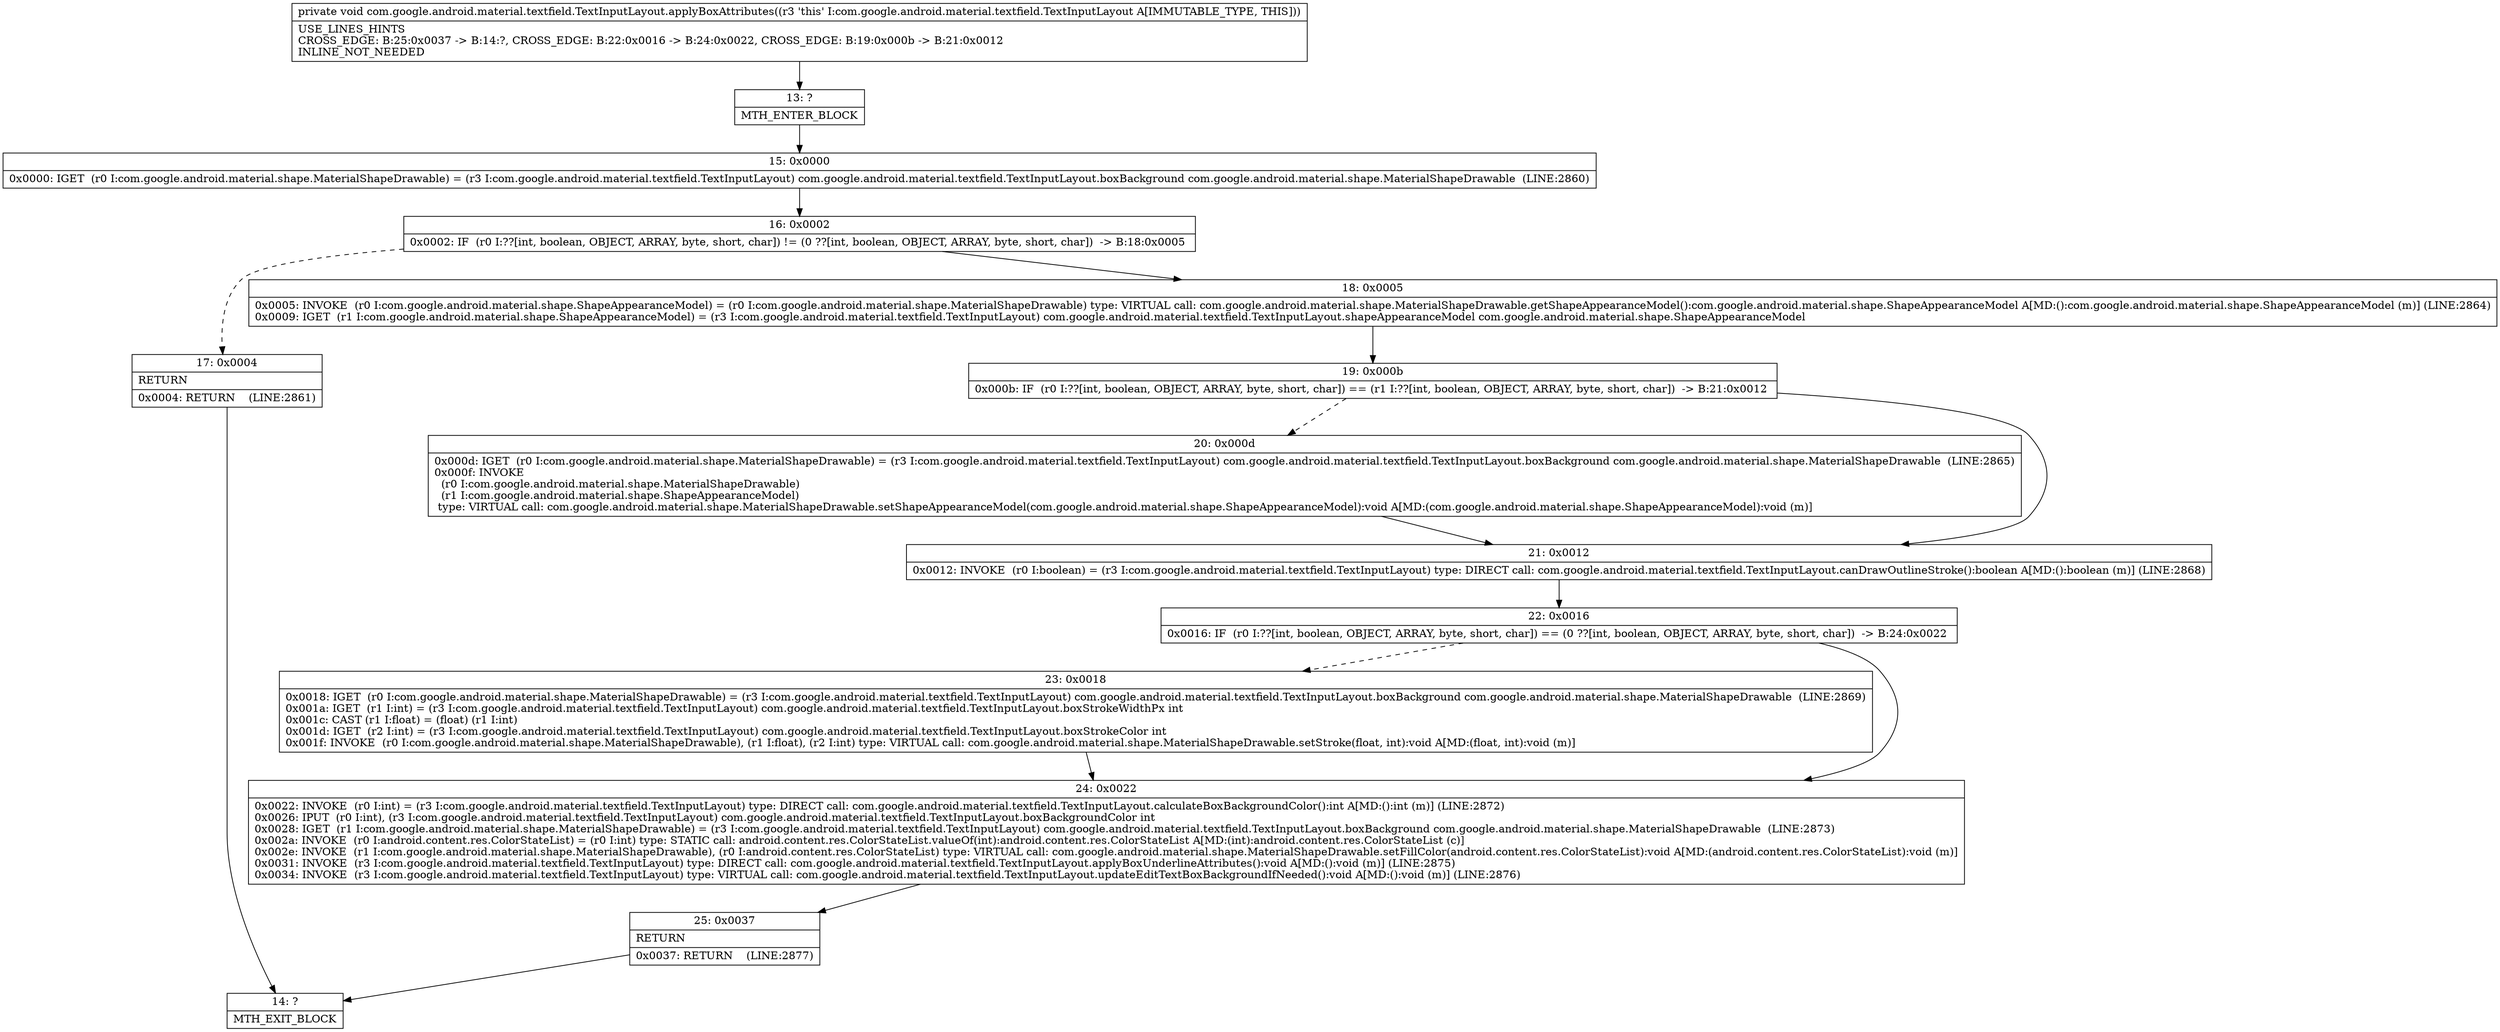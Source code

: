 digraph "CFG forcom.google.android.material.textfield.TextInputLayout.applyBoxAttributes()V" {
Node_13 [shape=record,label="{13\:\ ?|MTH_ENTER_BLOCK\l}"];
Node_15 [shape=record,label="{15\:\ 0x0000|0x0000: IGET  (r0 I:com.google.android.material.shape.MaterialShapeDrawable) = (r3 I:com.google.android.material.textfield.TextInputLayout) com.google.android.material.textfield.TextInputLayout.boxBackground com.google.android.material.shape.MaterialShapeDrawable  (LINE:2860)\l}"];
Node_16 [shape=record,label="{16\:\ 0x0002|0x0002: IF  (r0 I:??[int, boolean, OBJECT, ARRAY, byte, short, char]) != (0 ??[int, boolean, OBJECT, ARRAY, byte, short, char])  \-\> B:18:0x0005 \l}"];
Node_17 [shape=record,label="{17\:\ 0x0004|RETURN\l|0x0004: RETURN    (LINE:2861)\l}"];
Node_14 [shape=record,label="{14\:\ ?|MTH_EXIT_BLOCK\l}"];
Node_18 [shape=record,label="{18\:\ 0x0005|0x0005: INVOKE  (r0 I:com.google.android.material.shape.ShapeAppearanceModel) = (r0 I:com.google.android.material.shape.MaterialShapeDrawable) type: VIRTUAL call: com.google.android.material.shape.MaterialShapeDrawable.getShapeAppearanceModel():com.google.android.material.shape.ShapeAppearanceModel A[MD:():com.google.android.material.shape.ShapeAppearanceModel (m)] (LINE:2864)\l0x0009: IGET  (r1 I:com.google.android.material.shape.ShapeAppearanceModel) = (r3 I:com.google.android.material.textfield.TextInputLayout) com.google.android.material.textfield.TextInputLayout.shapeAppearanceModel com.google.android.material.shape.ShapeAppearanceModel \l}"];
Node_19 [shape=record,label="{19\:\ 0x000b|0x000b: IF  (r0 I:??[int, boolean, OBJECT, ARRAY, byte, short, char]) == (r1 I:??[int, boolean, OBJECT, ARRAY, byte, short, char])  \-\> B:21:0x0012 \l}"];
Node_20 [shape=record,label="{20\:\ 0x000d|0x000d: IGET  (r0 I:com.google.android.material.shape.MaterialShapeDrawable) = (r3 I:com.google.android.material.textfield.TextInputLayout) com.google.android.material.textfield.TextInputLayout.boxBackground com.google.android.material.shape.MaterialShapeDrawable  (LINE:2865)\l0x000f: INVOKE  \l  (r0 I:com.google.android.material.shape.MaterialShapeDrawable)\l  (r1 I:com.google.android.material.shape.ShapeAppearanceModel)\l type: VIRTUAL call: com.google.android.material.shape.MaterialShapeDrawable.setShapeAppearanceModel(com.google.android.material.shape.ShapeAppearanceModel):void A[MD:(com.google.android.material.shape.ShapeAppearanceModel):void (m)]\l}"];
Node_21 [shape=record,label="{21\:\ 0x0012|0x0012: INVOKE  (r0 I:boolean) = (r3 I:com.google.android.material.textfield.TextInputLayout) type: DIRECT call: com.google.android.material.textfield.TextInputLayout.canDrawOutlineStroke():boolean A[MD:():boolean (m)] (LINE:2868)\l}"];
Node_22 [shape=record,label="{22\:\ 0x0016|0x0016: IF  (r0 I:??[int, boolean, OBJECT, ARRAY, byte, short, char]) == (0 ??[int, boolean, OBJECT, ARRAY, byte, short, char])  \-\> B:24:0x0022 \l}"];
Node_23 [shape=record,label="{23\:\ 0x0018|0x0018: IGET  (r0 I:com.google.android.material.shape.MaterialShapeDrawable) = (r3 I:com.google.android.material.textfield.TextInputLayout) com.google.android.material.textfield.TextInputLayout.boxBackground com.google.android.material.shape.MaterialShapeDrawable  (LINE:2869)\l0x001a: IGET  (r1 I:int) = (r3 I:com.google.android.material.textfield.TextInputLayout) com.google.android.material.textfield.TextInputLayout.boxStrokeWidthPx int \l0x001c: CAST (r1 I:float) = (float) (r1 I:int) \l0x001d: IGET  (r2 I:int) = (r3 I:com.google.android.material.textfield.TextInputLayout) com.google.android.material.textfield.TextInputLayout.boxStrokeColor int \l0x001f: INVOKE  (r0 I:com.google.android.material.shape.MaterialShapeDrawable), (r1 I:float), (r2 I:int) type: VIRTUAL call: com.google.android.material.shape.MaterialShapeDrawable.setStroke(float, int):void A[MD:(float, int):void (m)]\l}"];
Node_24 [shape=record,label="{24\:\ 0x0022|0x0022: INVOKE  (r0 I:int) = (r3 I:com.google.android.material.textfield.TextInputLayout) type: DIRECT call: com.google.android.material.textfield.TextInputLayout.calculateBoxBackgroundColor():int A[MD:():int (m)] (LINE:2872)\l0x0026: IPUT  (r0 I:int), (r3 I:com.google.android.material.textfield.TextInputLayout) com.google.android.material.textfield.TextInputLayout.boxBackgroundColor int \l0x0028: IGET  (r1 I:com.google.android.material.shape.MaterialShapeDrawable) = (r3 I:com.google.android.material.textfield.TextInputLayout) com.google.android.material.textfield.TextInputLayout.boxBackground com.google.android.material.shape.MaterialShapeDrawable  (LINE:2873)\l0x002a: INVOKE  (r0 I:android.content.res.ColorStateList) = (r0 I:int) type: STATIC call: android.content.res.ColorStateList.valueOf(int):android.content.res.ColorStateList A[MD:(int):android.content.res.ColorStateList (c)]\l0x002e: INVOKE  (r1 I:com.google.android.material.shape.MaterialShapeDrawable), (r0 I:android.content.res.ColorStateList) type: VIRTUAL call: com.google.android.material.shape.MaterialShapeDrawable.setFillColor(android.content.res.ColorStateList):void A[MD:(android.content.res.ColorStateList):void (m)]\l0x0031: INVOKE  (r3 I:com.google.android.material.textfield.TextInputLayout) type: DIRECT call: com.google.android.material.textfield.TextInputLayout.applyBoxUnderlineAttributes():void A[MD:():void (m)] (LINE:2875)\l0x0034: INVOKE  (r3 I:com.google.android.material.textfield.TextInputLayout) type: VIRTUAL call: com.google.android.material.textfield.TextInputLayout.updateEditTextBoxBackgroundIfNeeded():void A[MD:():void (m)] (LINE:2876)\l}"];
Node_25 [shape=record,label="{25\:\ 0x0037|RETURN\l|0x0037: RETURN    (LINE:2877)\l}"];
MethodNode[shape=record,label="{private void com.google.android.material.textfield.TextInputLayout.applyBoxAttributes((r3 'this' I:com.google.android.material.textfield.TextInputLayout A[IMMUTABLE_TYPE, THIS]))  | USE_LINES_HINTS\lCROSS_EDGE: B:25:0x0037 \-\> B:14:?, CROSS_EDGE: B:22:0x0016 \-\> B:24:0x0022, CROSS_EDGE: B:19:0x000b \-\> B:21:0x0012\lINLINE_NOT_NEEDED\l}"];
MethodNode -> Node_13;Node_13 -> Node_15;
Node_15 -> Node_16;
Node_16 -> Node_17[style=dashed];
Node_16 -> Node_18;
Node_17 -> Node_14;
Node_18 -> Node_19;
Node_19 -> Node_20[style=dashed];
Node_19 -> Node_21;
Node_20 -> Node_21;
Node_21 -> Node_22;
Node_22 -> Node_23[style=dashed];
Node_22 -> Node_24;
Node_23 -> Node_24;
Node_24 -> Node_25;
Node_25 -> Node_14;
}

